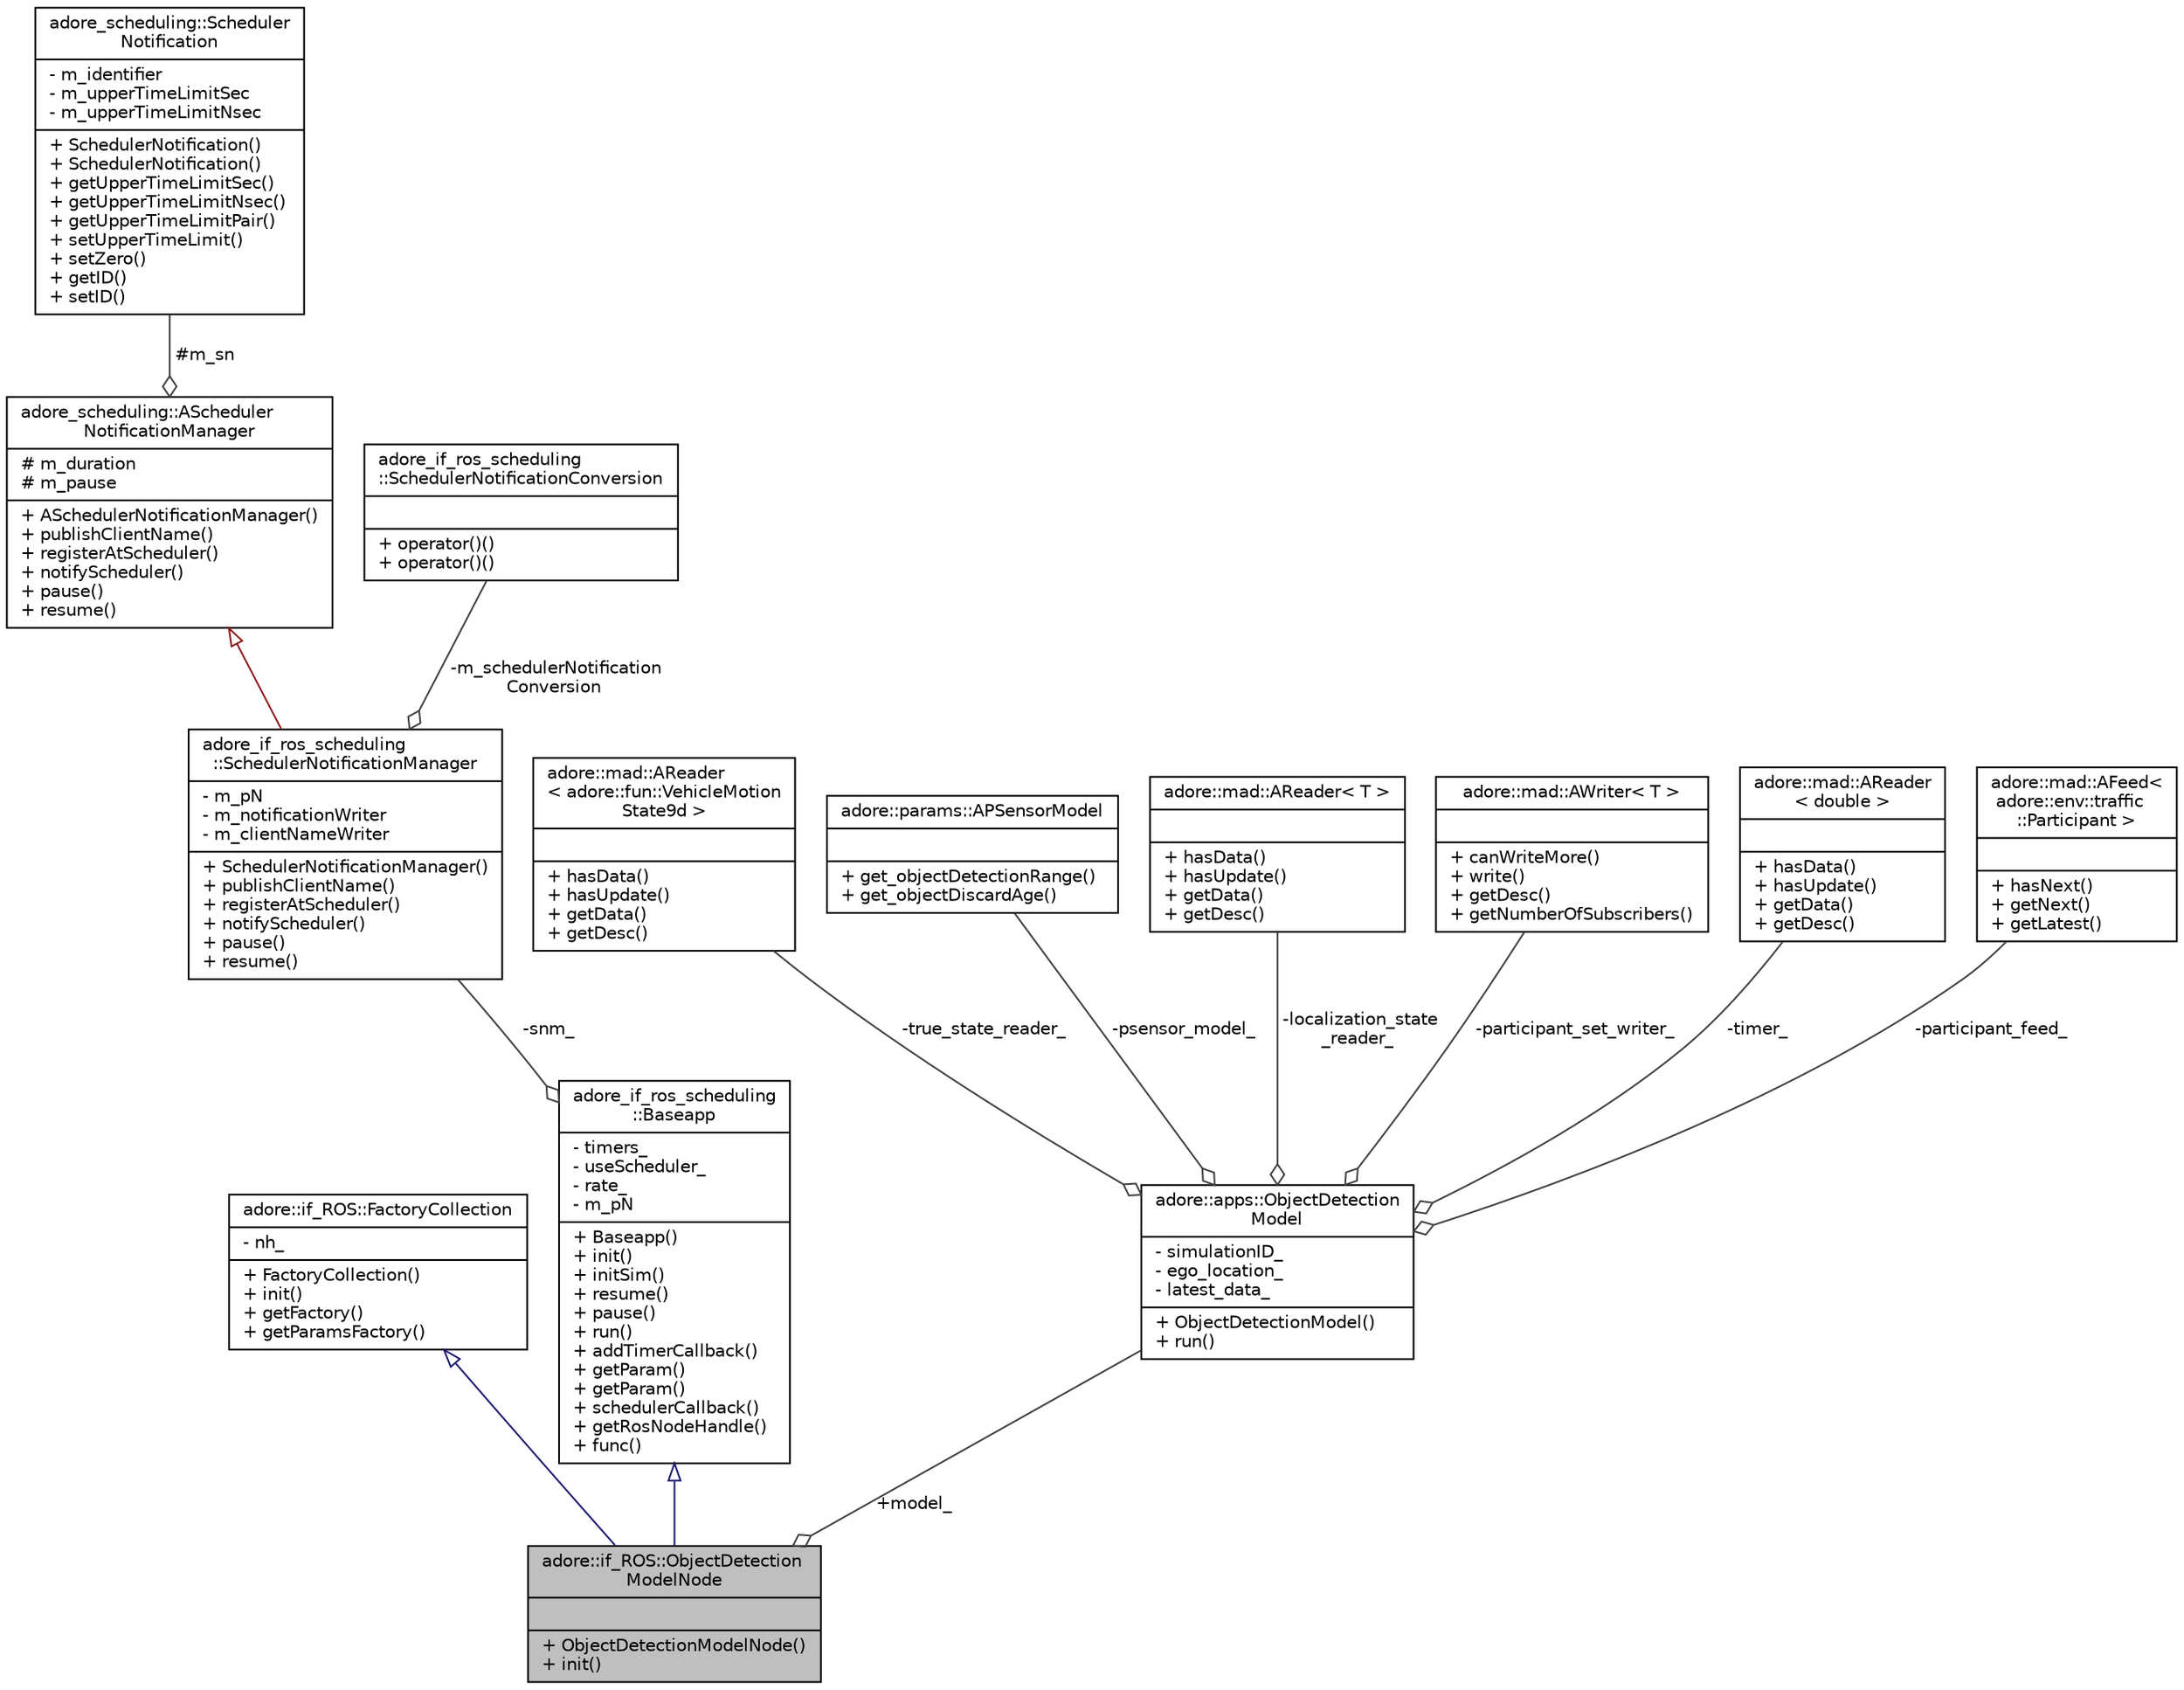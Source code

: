 digraph "adore::if_ROS::ObjectDetectionModelNode"
{
 // LATEX_PDF_SIZE
  edge [fontname="Helvetica",fontsize="10",labelfontname="Helvetica",labelfontsize="10"];
  node [fontname="Helvetica",fontsize="10",shape=record];
  Node1 [label="{adore::if_ROS::ObjectDetection\lModelNode\n||+ ObjectDetectionModelNode()\l+ init()\l}",height=0.2,width=0.4,color="black", fillcolor="grey75", style="filled", fontcolor="black",tooltip=" "];
  Node2 -> Node1 [dir="back",color="midnightblue",fontsize="10",style="solid",arrowtail="onormal",fontname="Helvetica"];
  Node2 [label="{adore::if_ROS::FactoryCollection\n|- nh_\l|+ FactoryCollection()\l+ init()\l+ getFactory()\l+ getParamsFactory()\l}",height=0.2,width=0.4,color="black", fillcolor="white", style="filled",URL="$classadore_1_1if__ROS_1_1FactoryCollection.html",tooltip=" "];
  Node3 -> Node1 [dir="back",color="midnightblue",fontsize="10",style="solid",arrowtail="onormal",fontname="Helvetica"];
  Node3 [label="{adore_if_ros_scheduling\l::Baseapp\n|- timers_\l- useScheduler_\l- rate_\l- m_pN\l|+ Baseapp()\l+ init()\l+ initSim()\l+ resume()\l+ pause()\l+ run()\l+ addTimerCallback()\l+ getParam()\l+ getParam()\l+ schedulerCallback()\l+ getRosNodeHandle()\l+ func()\l}",height=0.2,width=0.4,color="black", fillcolor="white", style="filled",URL="$classadore__if__ros__scheduling_1_1Baseapp.html",tooltip=" "];
  Node4 -> Node3 [color="grey25",fontsize="10",style="solid",label=" -snm_" ,arrowhead="odiamond",fontname="Helvetica"];
  Node4 [label="{adore_if_ros_scheduling\l::SchedulerNotificationManager\n|- m_pN\l- m_notificationWriter\l- m_clientNameWriter\l|+ SchedulerNotificationManager()\l+ publishClientName()\l+ registerAtScheduler()\l+ notifyScheduler()\l+ pause()\l+ resume()\l}",height=0.2,width=0.4,color="black", fillcolor="white", style="filled",URL="$classadore__if__ros__scheduling_1_1SchedulerNotificationManager.html",tooltip=" "];
  Node5 -> Node4 [dir="back",color="firebrick4",fontsize="10",style="solid",arrowtail="onormal",fontname="Helvetica"];
  Node5 [label="{adore_scheduling::AScheduler\lNotificationManager\n|# m_duration\l# m_pause\l|+ ASchedulerNotificationManager()\l+ publishClientName()\l+ registerAtScheduler()\l+ notifyScheduler()\l+ pause()\l+ resume()\l}",height=0.2,width=0.4,color="black", fillcolor="white", style="filled",URL="$classadore__scheduling_1_1ASchedulerNotificationManager.html",tooltip=" "];
  Node6 -> Node5 [color="grey25",fontsize="10",style="solid",label=" #m_sn" ,arrowhead="odiamond",fontname="Helvetica"];
  Node6 [label="{adore_scheduling::Scheduler\lNotification\n|- m_identifier\l- m_upperTimeLimitSec\l- m_upperTimeLimitNsec\l|+ SchedulerNotification()\l+ SchedulerNotification()\l+ getUpperTimeLimitSec()\l+ getUpperTimeLimitNsec()\l+ getUpperTimeLimitPair()\l+ setUpperTimeLimit()\l+ setZero()\l+ getID()\l+ setID()\l}",height=0.2,width=0.4,color="black", fillcolor="white", style="filled",URL="$classadore__scheduling_1_1SchedulerNotification.html",tooltip=" "];
  Node7 -> Node4 [color="grey25",fontsize="10",style="solid",label=" -m_schedulerNotification\lConversion" ,arrowhead="odiamond",fontname="Helvetica"];
  Node7 [label="{adore_if_ros_scheduling\l::SchedulerNotificationConversion\n||+ operator()()\l+ operator()()\l}",height=0.2,width=0.4,color="black", fillcolor="white", style="filled",URL="$classadore__if__ros__scheduling_1_1SchedulerNotificationConversion.html",tooltip=" "];
  Node8 -> Node1 [color="grey25",fontsize="10",style="solid",label=" +model_" ,arrowhead="odiamond",fontname="Helvetica"];
  Node8 [label="{adore::apps::ObjectDetection\lModel\n|- simulationID_\l- ego_location_\l- latest_data_\l|+ ObjectDetectionModel()\l+ run()\l}",height=0.2,width=0.4,color="black", fillcolor="white", style="filled",URL="$classadore_1_1apps_1_1ObjectDetectionModel.html",tooltip=" "];
  Node9 -> Node8 [color="grey25",fontsize="10",style="solid",label=" -true_state_reader_" ,arrowhead="odiamond",fontname="Helvetica"];
  Node9 [label="{adore::mad::AReader\l\< adore::fun::VehicleMotion\lState9d \>\n||+ hasData()\l+ hasUpdate()\l+ getData()\l+ getDesc()\l}",height=0.2,width=0.4,color="black", fillcolor="white", style="filled",URL="$classadore_1_1mad_1_1AReader.html",tooltip=" "];
  Node10 -> Node8 [color="grey25",fontsize="10",style="solid",label=" -psensor_model_" ,arrowhead="odiamond",fontname="Helvetica"];
  Node10 [label="{adore::params::APSensorModel\n||+ get_objectDetectionRange()\l+ get_objectDiscardAge()\l}",height=0.2,width=0.4,color="black", fillcolor="white", style="filled",URL="$classadore_1_1params_1_1APSensorModel.html",tooltip="abstract class for vehicle sensor model parameters"];
  Node11 -> Node8 [color="grey25",fontsize="10",style="solid",label=" -localization_state\l_reader_" ,arrowhead="odiamond",fontname="Helvetica"];
  Node11 [label="{adore::mad::AReader\< T \>\n||+ hasData()\l+ hasUpdate()\l+ getData()\l+ getDesc()\l}",height=0.2,width=0.4,color="black", fillcolor="white", style="filled",URL="$classadore_1_1mad_1_1AReader.html",tooltip=" "];
  Node12 -> Node8 [color="grey25",fontsize="10",style="solid",label=" -participant_set_writer_" ,arrowhead="odiamond",fontname="Helvetica"];
  Node12 [label="{adore::mad::AWriter\< T \>\n||+ canWriteMore()\l+ write()\l+ getDesc()\l+ getNumberOfSubscribers()\l}",height=0.2,width=0.4,color="black", fillcolor="white", style="filled",URL="$classadore_1_1mad_1_1AWriter.html",tooltip=" "];
  Node13 -> Node8 [color="grey25",fontsize="10",style="solid",label=" -timer_" ,arrowhead="odiamond",fontname="Helvetica"];
  Node13 [label="{adore::mad::AReader\l\< double \>\n||+ hasData()\l+ hasUpdate()\l+ getData()\l+ getDesc()\l}",height=0.2,width=0.4,color="black", fillcolor="white", style="filled",URL="$classadore_1_1mad_1_1AReader.html",tooltip=" "];
  Node14 -> Node8 [color="grey25",fontsize="10",style="solid",label=" -participant_feed_" ,arrowhead="odiamond",fontname="Helvetica"];
  Node14 [label="{adore::mad::AFeed\<\l adore::env::traffic\l::Participant \>\n||+ hasNext()\l+ getNext()\l+ getLatest()\l}",height=0.2,width=0.4,color="black", fillcolor="white", style="filled",URL="$classadore_1_1mad_1_1AFeed.html",tooltip=" "];
}
